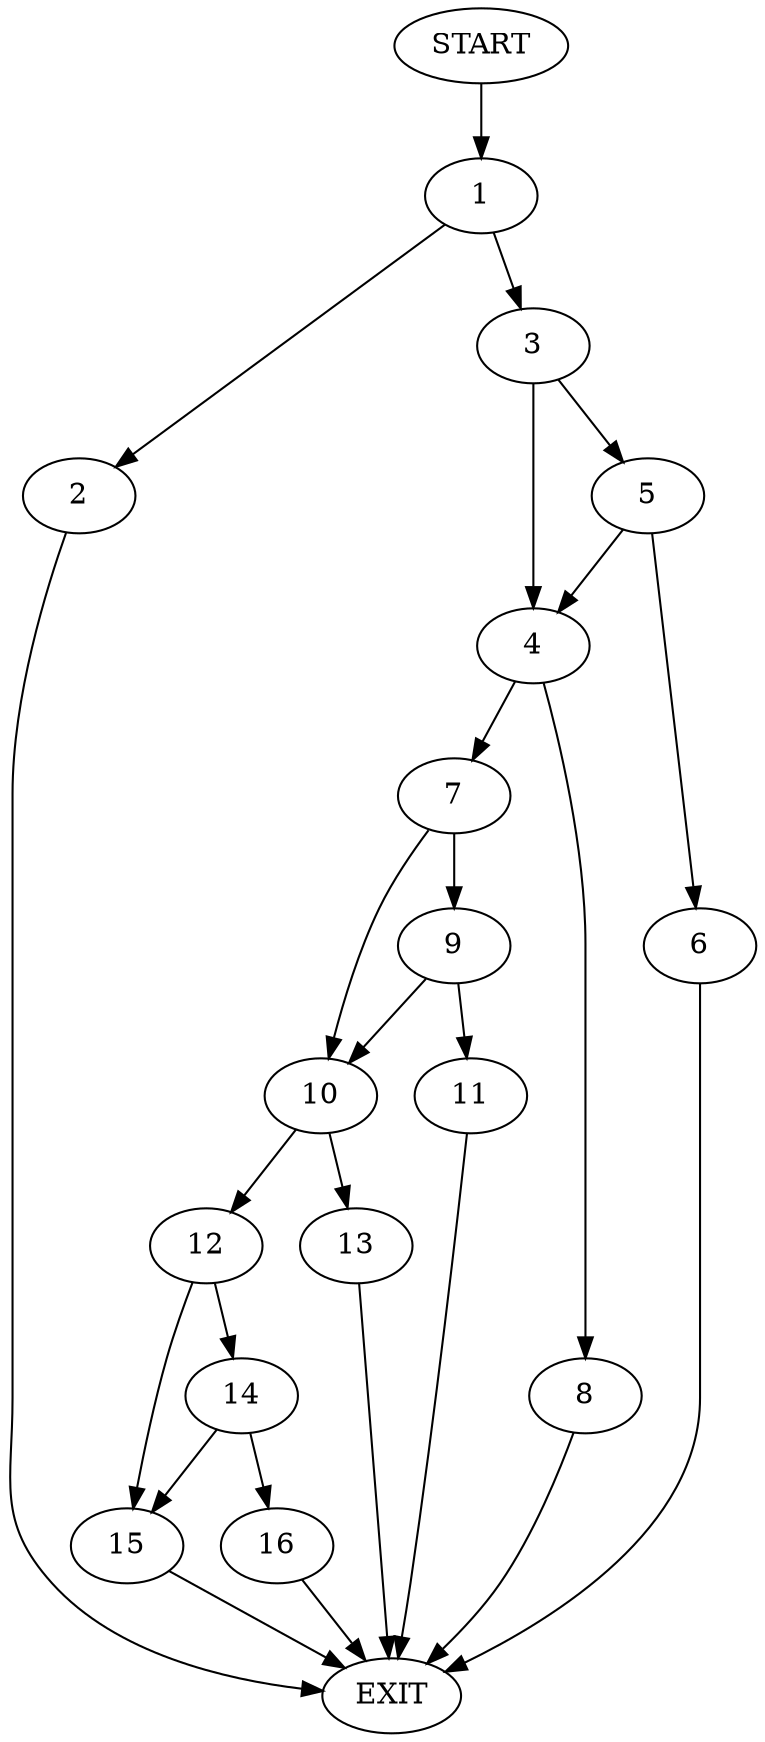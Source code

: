 digraph {
0 [label="START"]
17 [label="EXIT"]
0 -> 1
1 -> 2
1 -> 3
2 -> 17
3 -> 4
3 -> 5
5 -> 4
5 -> 6
4 -> 7
4 -> 8
6 -> 17
8 -> 17
7 -> 9
7 -> 10
9 -> 10
9 -> 11
10 -> 12
10 -> 13
11 -> 17
13 -> 17
12 -> 14
12 -> 15
14 -> 16
14 -> 15
15 -> 17
16 -> 17
}
